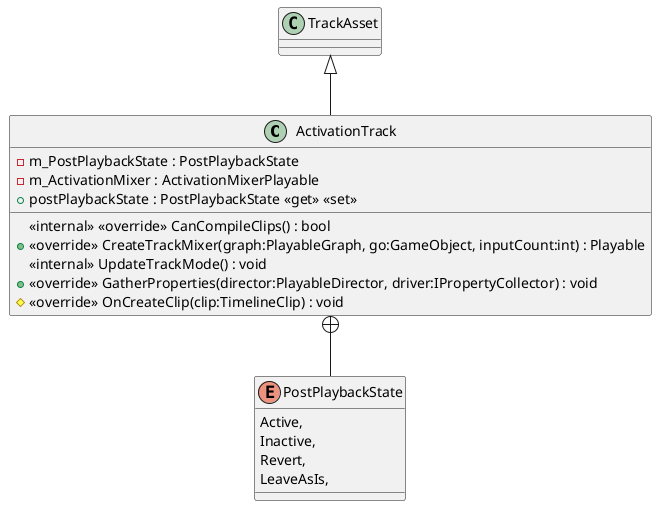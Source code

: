 @startuml
class ActivationTrack {
    - m_PostPlaybackState : PostPlaybackState
    - m_ActivationMixer : ActivationMixerPlayable
    <<internal>> <<override>> CanCompileClips() : bool
    + postPlaybackState : PostPlaybackState <<get>> <<set>>
    + <<override>> CreateTrackMixer(graph:PlayableGraph, go:GameObject, inputCount:int) : Playable
    <<internal>> UpdateTrackMode() : void
    + <<override>> GatherProperties(director:PlayableDirector, driver:IPropertyCollector) : void
    # <<override>> OnCreateClip(clip:TimelineClip) : void
}
enum PostPlaybackState {
    Active,
    Inactive,
    Revert,
    LeaveAsIs,
}
TrackAsset <|-- ActivationTrack
ActivationTrack +-- PostPlaybackState
@enduml
